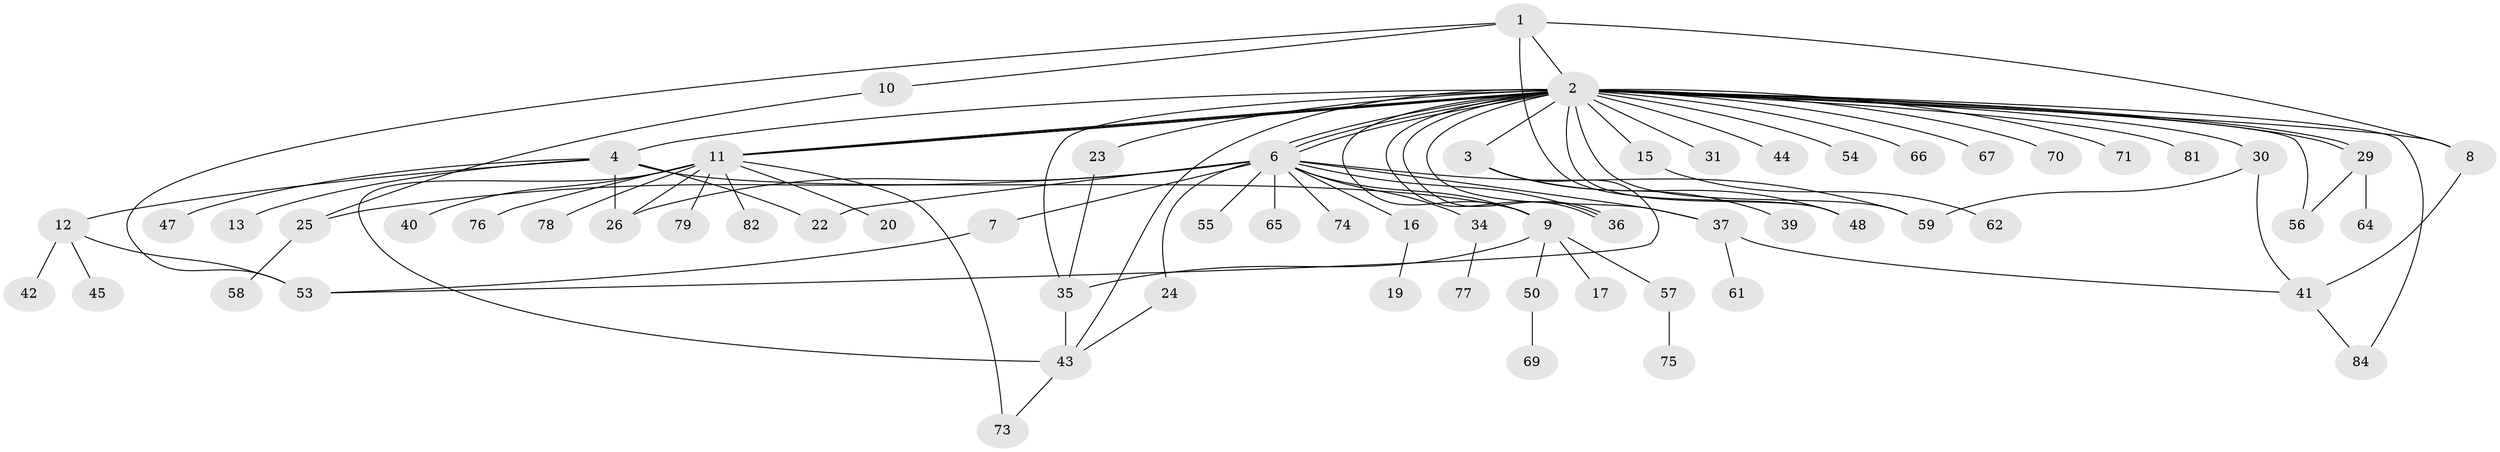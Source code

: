 // Generated by graph-tools (version 1.1) at 2025/23/03/03/25 07:23:53]
// undirected, 65 vertices, 96 edges
graph export_dot {
graph [start="1"]
  node [color=gray90,style=filled];
  1 [super="+27"];
  2 [super="+14"];
  3 [super="+5"];
  4 [super="+49"];
  6 [super="+33"];
  7;
  8 [super="+21"];
  9 [super="+18"];
  10;
  11 [super="+80"];
  12 [super="+72"];
  13;
  15;
  16;
  17;
  19 [super="+28"];
  20;
  22;
  23;
  24;
  25 [super="+32"];
  26 [super="+85"];
  29 [super="+38"];
  30;
  31;
  34 [super="+52"];
  35 [super="+60"];
  36;
  37 [super="+51"];
  39;
  40;
  41 [super="+63"];
  42;
  43 [super="+83"];
  44 [super="+46"];
  45;
  47;
  48;
  50;
  53 [super="+68"];
  54;
  55;
  56;
  57;
  58;
  59;
  61;
  62;
  64;
  65;
  66;
  67;
  69;
  70;
  71;
  73;
  74;
  75;
  76;
  77;
  78;
  79;
  81;
  82;
  84;
  1 -- 2;
  1 -- 8;
  1 -- 10;
  1 -- 48;
  1 -- 53;
  2 -- 3 [weight=2];
  2 -- 4;
  2 -- 6;
  2 -- 6;
  2 -- 6;
  2 -- 11;
  2 -- 11;
  2 -- 11;
  2 -- 15;
  2 -- 23;
  2 -- 29;
  2 -- 29;
  2 -- 30;
  2 -- 31;
  2 -- 36;
  2 -- 36;
  2 -- 37;
  2 -- 43;
  2 -- 48;
  2 -- 54;
  2 -- 56 [weight=2];
  2 -- 59;
  2 -- 66;
  2 -- 70;
  2 -- 71;
  2 -- 84;
  2 -- 81;
  2 -- 67;
  2 -- 35;
  2 -- 9;
  2 -- 44;
  2 -- 8;
  3 -- 39;
  3 -- 48;
  3 -- 53;
  4 -- 9;
  4 -- 12;
  4 -- 13;
  4 -- 22;
  4 -- 26;
  4 -- 47;
  6 -- 7;
  6 -- 9;
  6 -- 16;
  6 -- 22;
  6 -- 24;
  6 -- 36;
  6 -- 55;
  6 -- 59;
  6 -- 65;
  6 -- 74;
  6 -- 26;
  6 -- 25 [weight=2];
  6 -- 34;
  6 -- 37;
  7 -- 53;
  8 -- 41;
  9 -- 17;
  9 -- 50;
  9 -- 57;
  9 -- 35;
  10 -- 25;
  11 -- 20;
  11 -- 26;
  11 -- 40;
  11 -- 73;
  11 -- 76;
  11 -- 78;
  11 -- 79;
  11 -- 82;
  11 -- 43;
  12 -- 42;
  12 -- 45;
  12 -- 53;
  15 -- 62;
  16 -- 19;
  23 -- 35;
  24 -- 43;
  25 -- 58;
  29 -- 56;
  29 -- 64;
  30 -- 41;
  30 -- 59;
  34 -- 77;
  35 -- 43;
  37 -- 41;
  37 -- 61;
  41 -- 84;
  43 -- 73;
  50 -- 69;
  57 -- 75;
}
